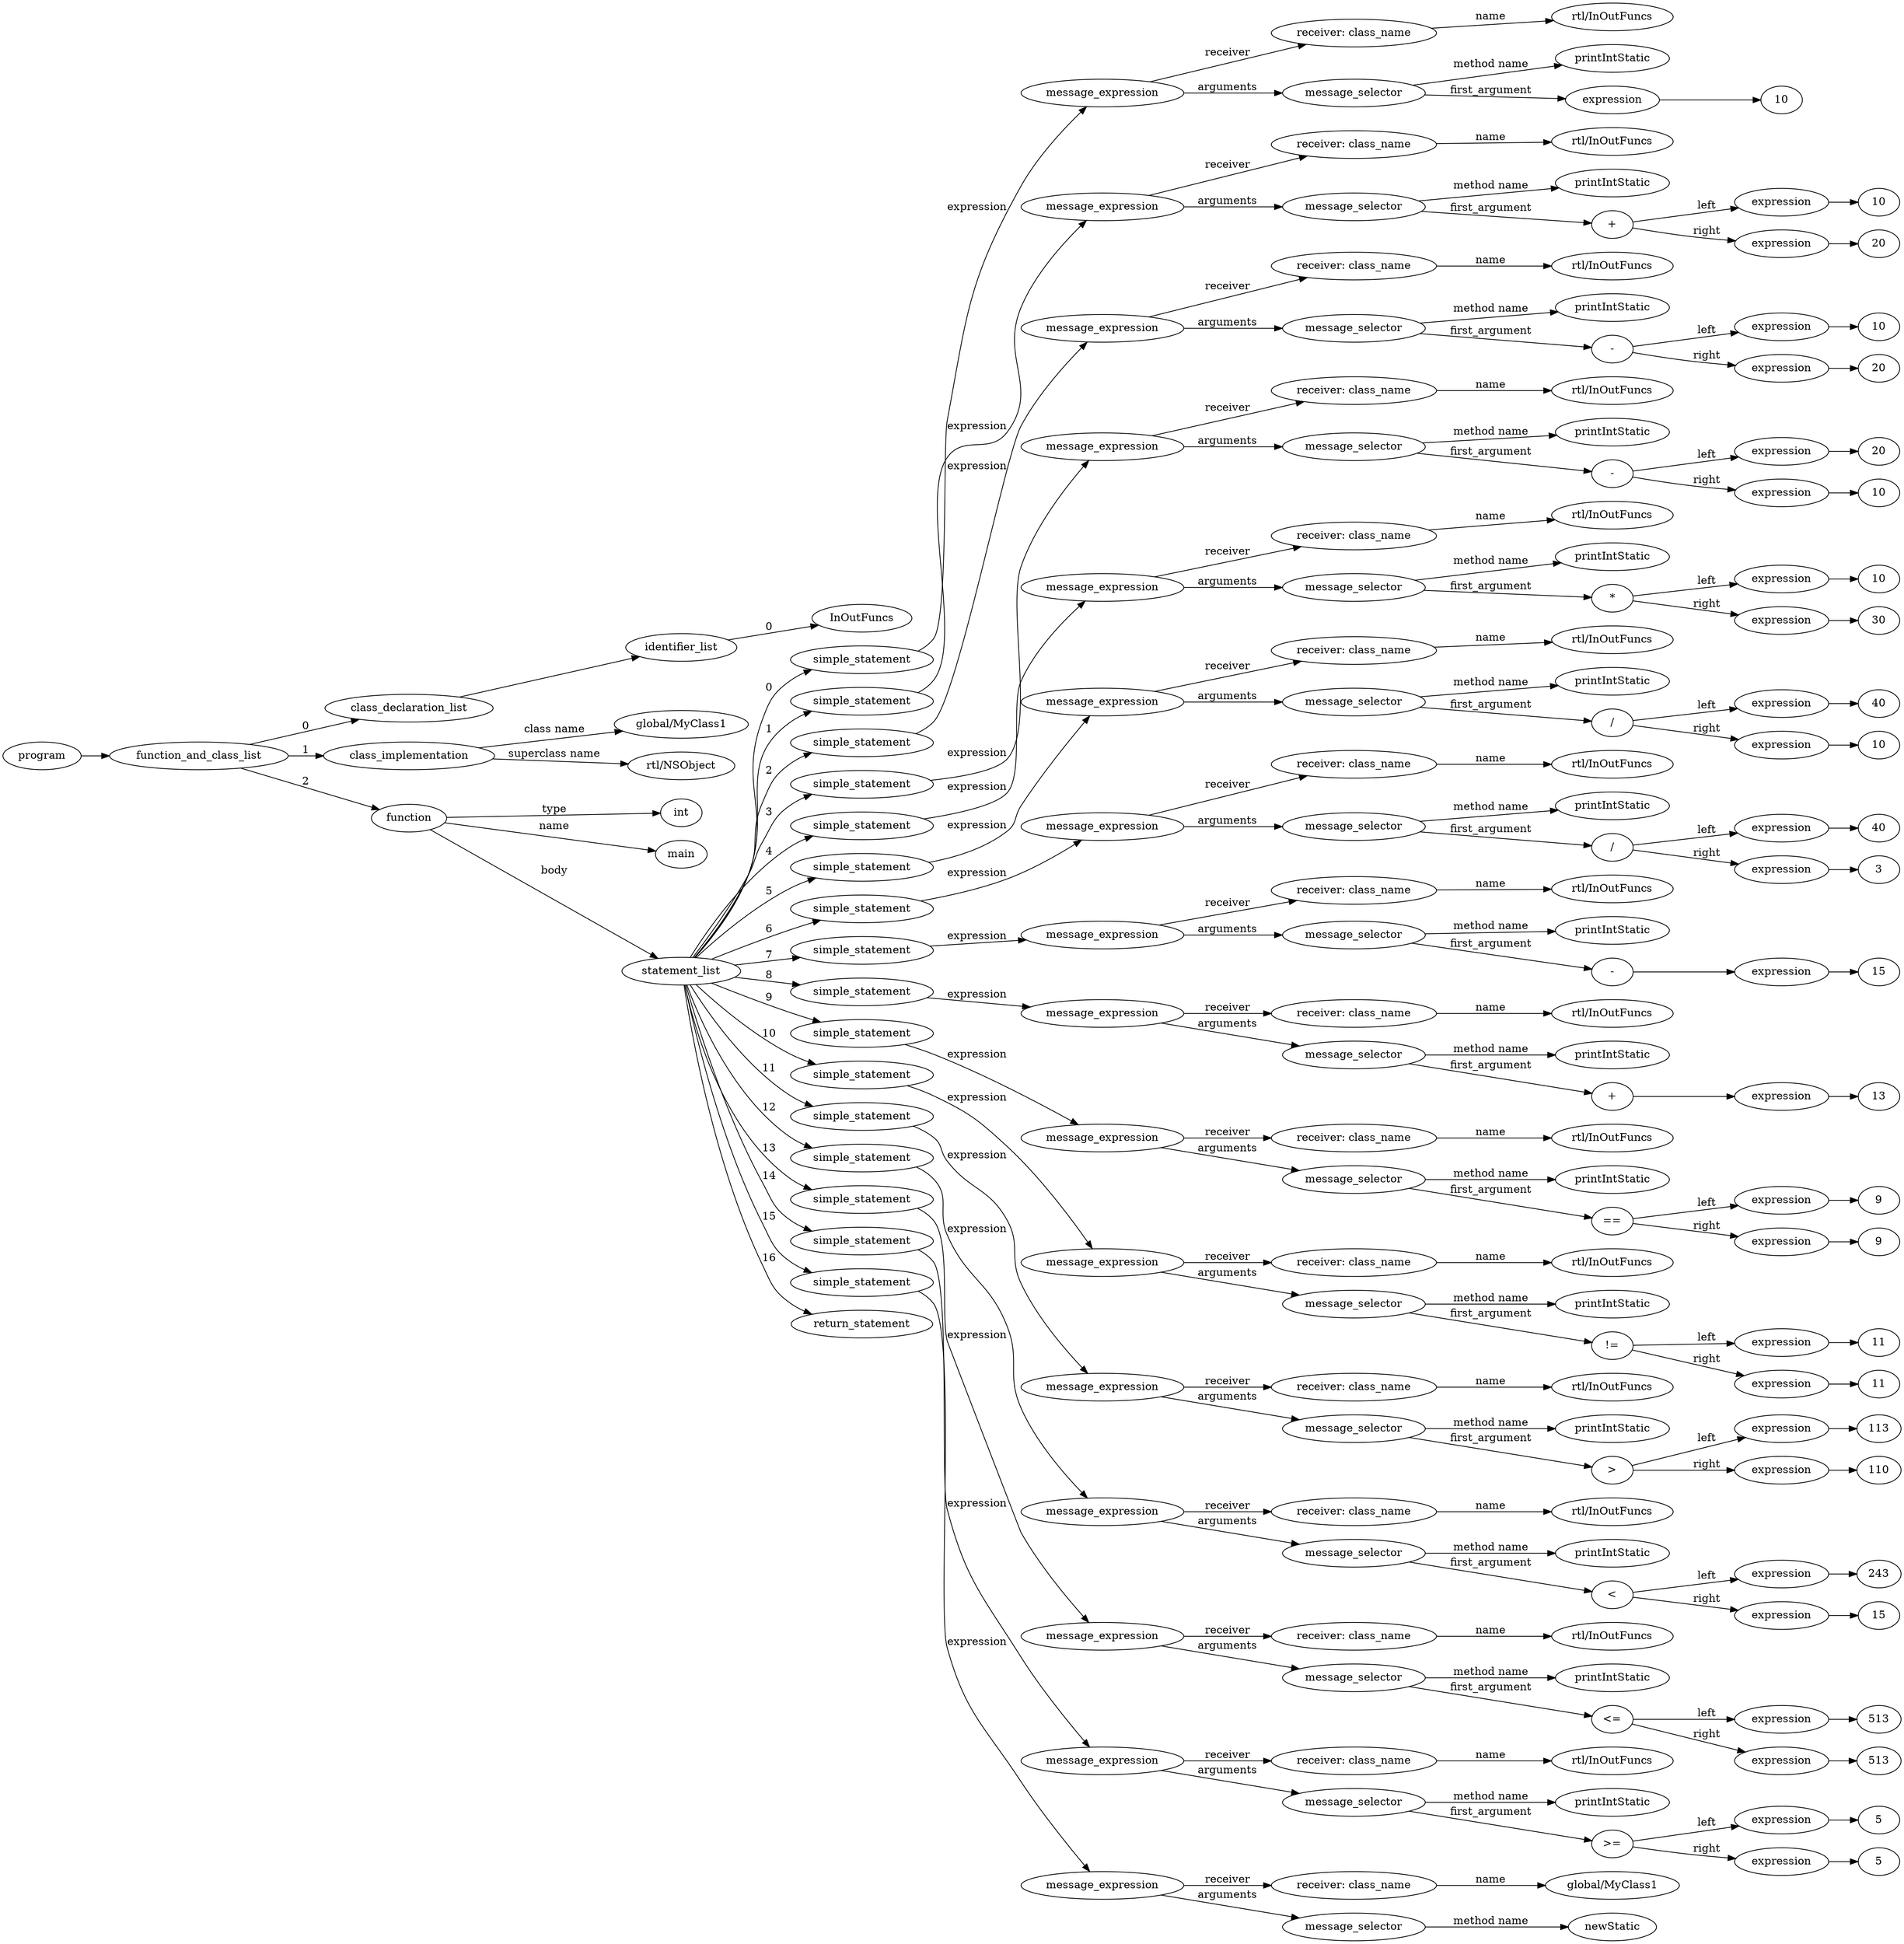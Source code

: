 digraph ObjectiveC { rankdir="LR";
139[label="program"];
139->2;
2[label="function_and_class_list"];
2->1[label="0"];
1[label="class_declaration_list"];
1->0;
0[label="identifier_list"];
0.0 [label="InOutFuncs"];
0->0.0 [label="0"];
2->3[label="1"];
3[label="class_implementation"];
3.1 [label="global/MyClass1"];
3->3.1 [label="class name"];
3.2 [label="rtl/NSObject"];
3->3.2 [label="superclass name"];
2->138[label="2"];
138[label="function"];
138->4[label="type"];
4[label="int"];
138->138.1 [label="name"];
138.1 [label="main"];
138->11[label="body"];
11[label="statement_list"];
11->10[label="0"];
10[label="simple_statement"];
10->9[label="expression"];
9[label="expression"];
9[label="message_expression"];
9->5[label="receiver"];
5[label="receiver: class_name"];
5.1 [label="rtl/InOutFuncs"];
5->5.1 [label="name"];
9->8[label="arguments"];
8[label="message_selector"];
8.1 [label="printIntStatic"];
8->8.1 [label="method name"]; 
8->7[label="first_argument"];
7[label="expression"];
7->6;
6[label="10"];
11->20[label="1"];
20[label="simple_statement"];
20->19[label="expression"];
19[label="expression"];
19[label="message_expression"];
19->12[label="receiver"];
12[label="receiver: class_name"];
12.1 [label="rtl/InOutFuncs"];
12->12.1 [label="name"];
19->18[label="arguments"];
18[label="message_selector"];
18.1 [label="printIntStatic"];
18->18.1 [label="method name"]; 
18->17[label="first_argument"];
17[label="expression"];
17[label="+"];
17->14[label="left"];
14[label="expression"];
14->13;
13[label="10"];
17->16[label="right"];
16[label="expression"];
16->15;
15[label="20"];
11->29[label="2"];
29[label="simple_statement"];
29->28[label="expression"];
28[label="expression"];
28[label="message_expression"];
28->21[label="receiver"];
21[label="receiver: class_name"];
21.1 [label="rtl/InOutFuncs"];
21->21.1 [label="name"];
28->27[label="arguments"];
27[label="message_selector"];
27.1 [label="printIntStatic"];
27->27.1 [label="method name"]; 
27->26[label="first_argument"];
26[label="expression"];
26[label="-"];
26->23[label="left"];
23[label="expression"];
23->22;
22[label="10"];
26->25[label="right"];
25[label="expression"];
25->24;
24[label="20"];
11->38[label="3"];
38[label="simple_statement"];
38->37[label="expression"];
37[label="expression"];
37[label="message_expression"];
37->30[label="receiver"];
30[label="receiver: class_name"];
30.1 [label="rtl/InOutFuncs"];
30->30.1 [label="name"];
37->36[label="arguments"];
36[label="message_selector"];
36.1 [label="printIntStatic"];
36->36.1 [label="method name"]; 
36->35[label="first_argument"];
35[label="expression"];
35[label="-"];
35->32[label="left"];
32[label="expression"];
32->31;
31[label="20"];
35->34[label="right"];
34[label="expression"];
34->33;
33[label="10"];
11->47[label="4"];
47[label="simple_statement"];
47->46[label="expression"];
46[label="expression"];
46[label="message_expression"];
46->39[label="receiver"];
39[label="receiver: class_name"];
39.1 [label="rtl/InOutFuncs"];
39->39.1 [label="name"];
46->45[label="arguments"];
45[label="message_selector"];
45.1 [label="printIntStatic"];
45->45.1 [label="method name"]; 
45->44[label="first_argument"];
44[label="expression"];
44[label="*"];
44->41[label="left"];
41[label="expression"];
41->40;
40[label="10"];
44->43[label="right"];
43[label="expression"];
43->42;
42[label="30"];
11->56[label="5"];
56[label="simple_statement"];
56->55[label="expression"];
55[label="expression"];
55[label="message_expression"];
55->48[label="receiver"];
48[label="receiver: class_name"];
48.1 [label="rtl/InOutFuncs"];
48->48.1 [label="name"];
55->54[label="arguments"];
54[label="message_selector"];
54.1 [label="printIntStatic"];
54->54.1 [label="method name"]; 
54->53[label="first_argument"];
53[label="expression"];
53[label="/"];
53->50[label="left"];
50[label="expression"];
50->49;
49[label="40"];
53->52[label="right"];
52[label="expression"];
52->51;
51[label="10"];
11->65[label="6"];
65[label="simple_statement"];
65->64[label="expression"];
64[label="expression"];
64[label="message_expression"];
64->57[label="receiver"];
57[label="receiver: class_name"];
57.1 [label="rtl/InOutFuncs"];
57->57.1 [label="name"];
64->63[label="arguments"];
63[label="message_selector"];
63.1 [label="printIntStatic"];
63->63.1 [label="method name"]; 
63->62[label="first_argument"];
62[label="expression"];
62[label="/"];
62->59[label="left"];
59[label="expression"];
59->58;
58[label="40"];
62->61[label="right"];
61[label="expression"];
61->60;
60[label="3"];
11->72[label="7"];
72[label="simple_statement"];
72->71[label="expression"];
71[label="expression"];
71[label="message_expression"];
71->66[label="receiver"];
66[label="receiver: class_name"];
66.1 [label="rtl/InOutFuncs"];
66->66.1 [label="name"];
71->70[label="arguments"];
70[label="message_selector"];
70.1 [label="printIntStatic"];
70->70.1 [label="method name"]; 
70->69[label="first_argument"];
69[label="expression"];
69[label="-"];
69->68;
68[label="expression"];
68->67;
67[label="15"];
11->79[label="8"];
79[label="simple_statement"];
79->78[label="expression"];
78[label="expression"];
78[label="message_expression"];
78->73[label="receiver"];
73[label="receiver: class_name"];
73.1 [label="rtl/InOutFuncs"];
73->73.1 [label="name"];
78->77[label="arguments"];
77[label="message_selector"];
77.1 [label="printIntStatic"];
77->77.1 [label="method name"]; 
77->76[label="first_argument"];
76[label="expression"];
76[label="+"];
76->75;
75[label="expression"];
75->74;
74[label="13"];
11->88[label="9"];
88[label="simple_statement"];
88->87[label="expression"];
87[label="expression"];
87[label="message_expression"];
87->80[label="receiver"];
80[label="receiver: class_name"];
80.1 [label="rtl/InOutFuncs"];
80->80.1 [label="name"];
87->86[label="arguments"];
86[label="message_selector"];
86.1 [label="printIntStatic"];
86->86.1 [label="method name"]; 
86->85[label="first_argument"];
85[label="expression"];
85[label="=="];
85->82[label="left"];
82[label="expression"];
82->81;
81[label="9"];
85->84[label="right"];
84[label="expression"];
84->83;
83[label="9"];
11->97[label="10"];
97[label="simple_statement"];
97->96[label="expression"];
96[label="expression"];
96[label="message_expression"];
96->89[label="receiver"];
89[label="receiver: class_name"];
89.1 [label="rtl/InOutFuncs"];
89->89.1 [label="name"];
96->95[label="arguments"];
95[label="message_selector"];
95.1 [label="printIntStatic"];
95->95.1 [label="method name"]; 
95->94[label="first_argument"];
94[label="expression"];
94[label="!="];
94->91[label="left"];
91[label="expression"];
91->90;
90[label="11"];
94->93[label="right"];
93[label="expression"];
93->92;
92[label="11"];
11->106[label="11"];
106[label="simple_statement"];
106->105[label="expression"];
105[label="expression"];
105[label="message_expression"];
105->98[label="receiver"];
98[label="receiver: class_name"];
98.1 [label="rtl/InOutFuncs"];
98->98.1 [label="name"];
105->104[label="arguments"];
104[label="message_selector"];
104.1 [label="printIntStatic"];
104->104.1 [label="method name"]; 
104->103[label="first_argument"];
103[label="expression"];
103[label=">"];
103->100[label="left"];
100[label="expression"];
100->99;
99[label="113"];
103->102[label="right"];
102[label="expression"];
102->101;
101[label="110"];
11->115[label="12"];
115[label="simple_statement"];
115->114[label="expression"];
114[label="expression"];
114[label="message_expression"];
114->107[label="receiver"];
107[label="receiver: class_name"];
107.1 [label="rtl/InOutFuncs"];
107->107.1 [label="name"];
114->113[label="arguments"];
113[label="message_selector"];
113.1 [label="printIntStatic"];
113->113.1 [label="method name"]; 
113->112[label="first_argument"];
112[label="expression"];
112[label="<"];
112->109[label="left"];
109[label="expression"];
109->108;
108[label="243"];
112->111[label="right"];
111[label="expression"];
111->110;
110[label="15"];
11->124[label="13"];
124[label="simple_statement"];
124->123[label="expression"];
123[label="expression"];
123[label="message_expression"];
123->116[label="receiver"];
116[label="receiver: class_name"];
116.1 [label="rtl/InOutFuncs"];
116->116.1 [label="name"];
123->122[label="arguments"];
122[label="message_selector"];
122.1 [label="printIntStatic"];
122->122.1 [label="method name"]; 
122->121[label="first_argument"];
121[label="expression"];
121[label="<="];
121->118[label="left"];
118[label="expression"];
118->117;
117[label="513"];
121->120[label="right"];
120[label="expression"];
120->119;
119[label="513"];
11->133[label="14"];
133[label="simple_statement"];
133->132[label="expression"];
132[label="expression"];
132[label="message_expression"];
132->125[label="receiver"];
125[label="receiver: class_name"];
125.1 [label="rtl/InOutFuncs"];
125->125.1 [label="name"];
132->131[label="arguments"];
131[label="message_selector"];
131.1 [label="printIntStatic"];
131->131.1 [label="method name"]; 
131->130[label="first_argument"];
130[label="expression"];
130[label=">="];
130->127[label="left"];
127[label="expression"];
127->126;
126[label="5"];
130->129[label="right"];
129[label="expression"];
129->128;
128[label="5"];
11->137[label="15"];
137[label="simple_statement"];
137->136[label="expression"];
136[label="expression"];
136[label="message_expression"];
136->134[label="receiver"];
134[label="receiver: class_name"];
134.1 [label="global/MyClass1"];
134->134.1 [label="name"];
136->135[label="arguments"];
135[label="message_selector"];
135.1 [label="newStatic"];
135->135.1 [label="method name"]; 
11->150[label="16"];
150[label="return_statement"];
}
